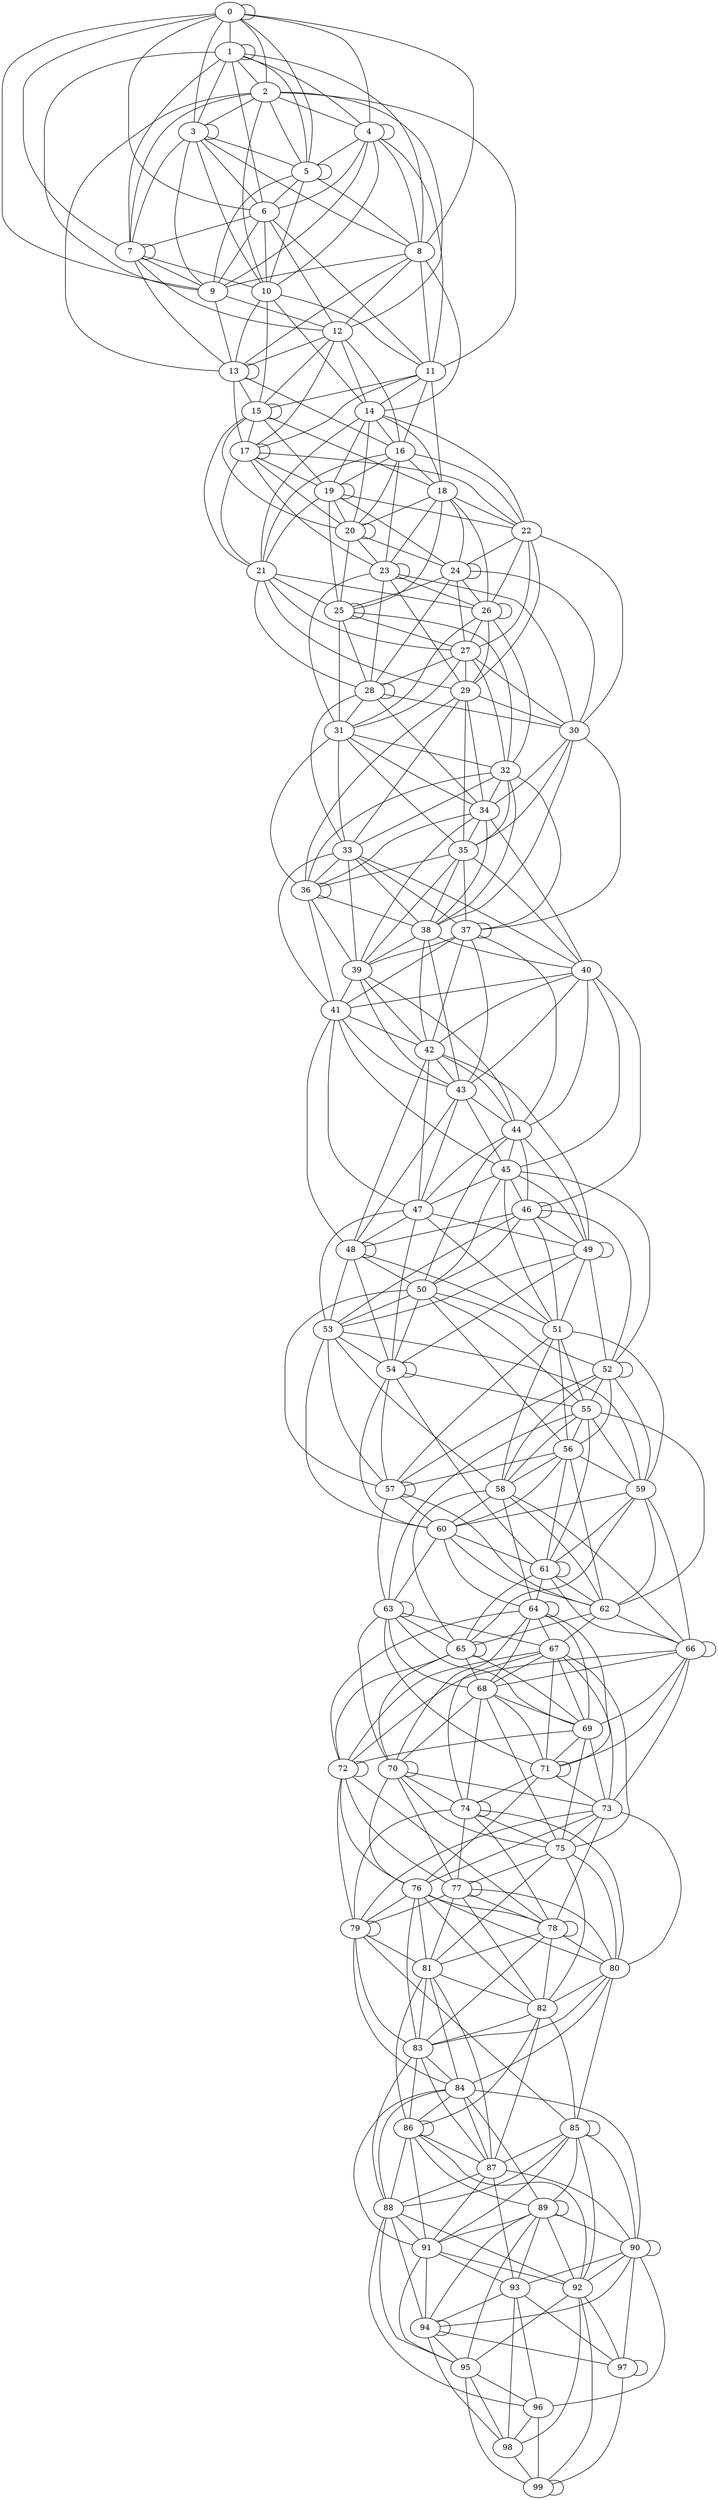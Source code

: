 strict graph G {
0;
1;
2;
3;
4;
5;
6;
7;
8;
9;
10;
11;
12;
13;
14;
15;
16;
17;
18;
19;
20;
21;
22;
23;
24;
25;
26;
27;
28;
29;
30;
31;
32;
33;
34;
35;
36;
37;
38;
39;
40;
41;
42;
43;
44;
45;
46;
47;
48;
49;
50;
51;
52;
53;
54;
55;
56;
57;
58;
59;
60;
61;
62;
63;
64;
65;
66;
67;
68;
69;
70;
71;
72;
73;
74;
75;
76;
77;
78;
79;
80;
81;
82;
83;
84;
85;
86;
87;
88;
89;
90;
91;
92;
93;
94;
95;
96;
97;
98;
99;
50 -- 57;
11 -- 15;
21 -- 25;
1 -- 5;
77 -- 79;
27 -- 29;
29 -- 36;
45 -- 51;
32 -- 37;
35 -- 36;
57 -- 62;
64 -- 72;
87 -- 90;
36 -- 38;
2 -- 13;
24 -- 26;
27 -- 32;
48 -- 53;
23 -- 31;
62 -- 66;
67 -- 69;
47 -- 51;
73 -- 80;
5 -- 10;
82 -- 85;
0 -- 7;
90 -- 93;
19 -- 21;
57 -- 60;
16 -- 18;
0 -- 2;
83 -- 88;
57 -- 57;
92 -- 98;
32 -- 36;
66 -- 66;
77 -- 82;
14 -- 21;
48 -- 50;
75 -- 77;
28 -- 31;
39 -- 42;
10 -- 13;
56 -- 61;
24 -- 24;
95 -- 98;
15 -- 21;
64 -- 64;
5 -- 6;
28 -- 33;
2 -- 11;
55 -- 58;
33 -- 36;
60 -- 61;
14 -- 16;
4 -- 11;
53 -- 59;
53 -- 60;
42 -- 48;
51 -- 58;
73 -- 78;
9 -- 13;
10 -- 11;
50 -- 56;
64 -- 71;
66 -- 71;
85 -- 90;
79 -- 84;
31 -- 33;
13 -- 17;
35 -- 40;
99 -- 99;
7 -- 7;
74 -- 74;
20 -- 20;
32 -- 33;
0 -- 9;
31 -- 36;
0 -- 6;
27 -- 31;
40 -- 42;
59 -- 62;
63 -- 65;
4 -- 8;
6 -- 7;
6 -- 11;
10 -- 14;
26 -- 29;
86 -- 91;
17 -- 20;
7 -- 9;
0 -- 0;
6 -- 12;
65 -- 72;
4 -- 10;
41 -- 48;
46 -- 48;
84 -- 86;
25 -- 25;
88 -- 91;
43 -- 45;
22 -- 29;
13 -- 16;
11 -- 17;
51 -- 57;
8 -- 11;
80 -- 85;
17 -- 17;
65 -- 69;
4 -- 6;
93 -- 96;
2 -- 12;
1 -- 9;
90 -- 96;
75 -- 82;
26 -- 26;
25 -- 27;
1 -- 8;
85 -- 91;
98 -- 99;
7 -- 10;
51 -- 55;
18 -- 20;
77 -- 77;
1 -- 6;
61 -- 62;
18 -- 26;
50 -- 52;
33 -- 38;
34 -- 35;
74 -- 75;
61 -- 64;
30 -- 35;
88 -- 94;
35 -- 37;
0 -- 8;
48 -- 48;
44 -- 50;
68 -- 70;
22 -- 26;
1 -- 1;
30 -- 38;
37 -- 44;
90 -- 92;
39 -- 43;
18 -- 24;
44 -- 49;
50 -- 54;
34 -- 40;
86 -- 88;
82 -- 87;
27 -- 30;
77 -- 81;
91 -- 95;
19 -- 20;
28 -- 28;
97 -- 99;
42 -- 44;
95 -- 96;
21 -- 26;
2 -- 3;
74 -- 77;
89 -- 91;
49 -- 51;
90 -- 90;
79 -- 79;
23 -- 26;
89 -- 93;
31 -- 32;
55 -- 56;
29 -- 35;
52 -- 58;
0 -- 4;
32 -- 38;
96 -- 98;
18 -- 23;
47 -- 53;
89 -- 92;
58 -- 65;
38 -- 43;
23 -- 30;
12 -- 13;
8 -- 14;
56 -- 57;
3 -- 8;
78 -- 81;
44 -- 47;
13 -- 13;
88 -- 96;
81 -- 82;
63 -- 68;
84 -- 88;
52 -- 59;
1 -- 2;
58 -- 64;
83 -- 87;
54 -- 55;
36 -- 39;
15 -- 19;
4 -- 5;
45 -- 52;
73 -- 79;
24 -- 30;
10 -- 15;
0 -- 5;
67 -- 68;
75 -- 81;
23 -- 28;
60 -- 63;
65 -- 65;
45 -- 47;
70 -- 76;
40 -- 46;
2 -- 5;
37 -- 37;
81 -- 86;
58 -- 62;
15 -- 20;
93 -- 97;
27 -- 28;
54 -- 54;
78 -- 83;
71 -- 73;
68 -- 75;
54 -- 60;
57 -- 63;
55 -- 63;
55 -- 59;
84 -- 91;
67 -- 73;
20 -- 24;
21 -- 29;
28 -- 34;
55 -- 61;
43 -- 47;
26 -- 27;
74 -- 79;
19 -- 25;
86 -- 87;
30 -- 34;
82 -- 86;
19 -- 24;
5 -- 8;
26 -- 31;
3 -- 6;
70 -- 73;
49 -- 54;
80 -- 82;
14 -- 18;
12 -- 15;
8 -- 13;
66 -- 69;
74 -- 80;
30 -- 37;
52 -- 56;
73 -- 76;
35 -- 39;
33 -- 40;
1 -- 7;
78 -- 80;
34 -- 38;
3 -- 10;
59 -- 66;
1 -- 4;
64 -- 68;
14 -- 20;
42 -- 49;
61 -- 61;
53 -- 54;
51 -- 56;
11 -- 18;
19 -- 22;
40 -- 44;
66 -- 68;
40 -- 41;
7 -- 13;
62 -- 65;
58 -- 66;
19 -- 19;
81 -- 83;
67 -- 72;
97 -- 97;
33 -- 37;
3 -- 7;
68 -- 71;
16 -- 23;
44 -- 46;
93 -- 94;
38 -- 40;
66 -- 72;
60 -- 64;
31 -- 35;
53 -- 58;
20 -- 25;
85 -- 88;
12 -- 14;
75 -- 80;
29 -- 34;
76 -- 78;
46 -- 52;
47 -- 49;
94 -- 95;
83 -- 86;
89 -- 94;
83 -- 84;
95 -- 99;
62 -- 67;
15 -- 15;
22 -- 27;
85 -- 92;
94 -- 97;
76 -- 80;
31 -- 34;
64 -- 67;
3 -- 9;
70 -- 77;
41 -- 47;
56 -- 58;
16 -- 22;
71 -- 74;
29 -- 33;
85 -- 87;
68 -- 74;
41 -- 45;
11 -- 16;
56 -- 59;
86 -- 92;
3 -- 3;
14 -- 22;
54 -- 61;
42 -- 43;
90 -- 97;
84 -- 87;
45 -- 46;
71 -- 71;
59 -- 65;
5 -- 9;
46 -- 51;
63 -- 69;
2 -- 10;
96 -- 99;
22 -- 24;
67 -- 75;
66 -- 73;
63 -- 67;
61 -- 65;
6 -- 10;
49 -- 49;
90 -- 94;
69 -- 73;
92 -- 95;
76 -- 82;
24 -- 28;
72 -- 72;
94 -- 98;
43 -- 44;
94 -- 94;
32 -- 35;
8 -- 9;
56 -- 62;
45 -- 49;
86 -- 86;
43 -- 48;
39 -- 44;
18 -- 25;
12 -- 16;
76 -- 81;
25 -- 28;
13 -- 15;
23 -- 29;
78 -- 82;
73 -- 75;
21 -- 28;
33 -- 39;
38 -- 42;
71 -- 76;
89 -- 95;
87 -- 93;
79 -- 81;
79 -- 83;
42 -- 47;
4 -- 4;
70 -- 74;
56 -- 60;
48 -- 51;
63 -- 70;
50 -- 53;
77 -- 78;
14 -- 19;
24 -- 25;
68 -- 69;
85 -- 89;
25 -- 31;
16 -- 21;
46 -- 53;
65 -- 68;
87 -- 91;
88 -- 92;
86 -- 89;
61 -- 66;
47 -- 48;
25 -- 32;
28 -- 30;
63 -- 71;
39 -- 41;
64 -- 69;
8 -- 12;
16 -- 19;
51 -- 59;
52 -- 52;
69 -- 75;
50 -- 55;
35 -- 38;
72 -- 79;
37 -- 42;
36 -- 36;
69 -- 72;
49 -- 53;
22 -- 30;
77 -- 80;
70 -- 70;
26 -- 32;
63 -- 63;
4 -- 9;
87 -- 88;
15 -- 18;
37 -- 41;
52 -- 57;
78 -- 78;
92 -- 97;
54 -- 57;
18 -- 22;
48 -- 54;
70 -- 75;
88 -- 95;
55 -- 62;
84 -- 89;
46 -- 46;
64 -- 70;
17 -- 21;
84 -- 90;
46 -- 49;
81 -- 84;
89 -- 89;
93 -- 98;
11 -- 14;
21 -- 27;
85 -- 85;
41 -- 43;
81 -- 87;
20 -- 23;
17 -- 19;
23 -- 23;
45 -- 50;
72 -- 77;
2 -- 4;
47 -- 54;
0 -- 3;
7 -- 12;
9 -- 12;
67 -- 71;
17 -- 23;
3 -- 5;
46 -- 50;
72 -- 78;
41 -- 42;
49 -- 52;
2 -- 7;
82 -- 83;
24 -- 27;
91 -- 92;
33 -- 41;
1 -- 3;
80 -- 83;
65 -- 70;
76 -- 79;
91 -- 93;
60 -- 62;
34 -- 39;
76 -- 83;
89 -- 90;
15 -- 17;
16 -- 20;
59 -- 60;
72 -- 76;
6 -- 9;
80 -- 84;
52 -- 55;
58 -- 60;
37 -- 39;
12 -- 17;
17 -- 22;
5 -- 5;
40 -- 43;
67 -- 74;
38 -- 39;
40 -- 45;
79 -- 85;
36 -- 41;
69 -- 71;
92 -- 99;
29 -- 30;
59 -- 61;
74 -- 78;
91 -- 94;
53 -- 57;
0 -- 1;
34 -- 36;
44 -- 45;
37 -- 43;
32 -- 34;
}
